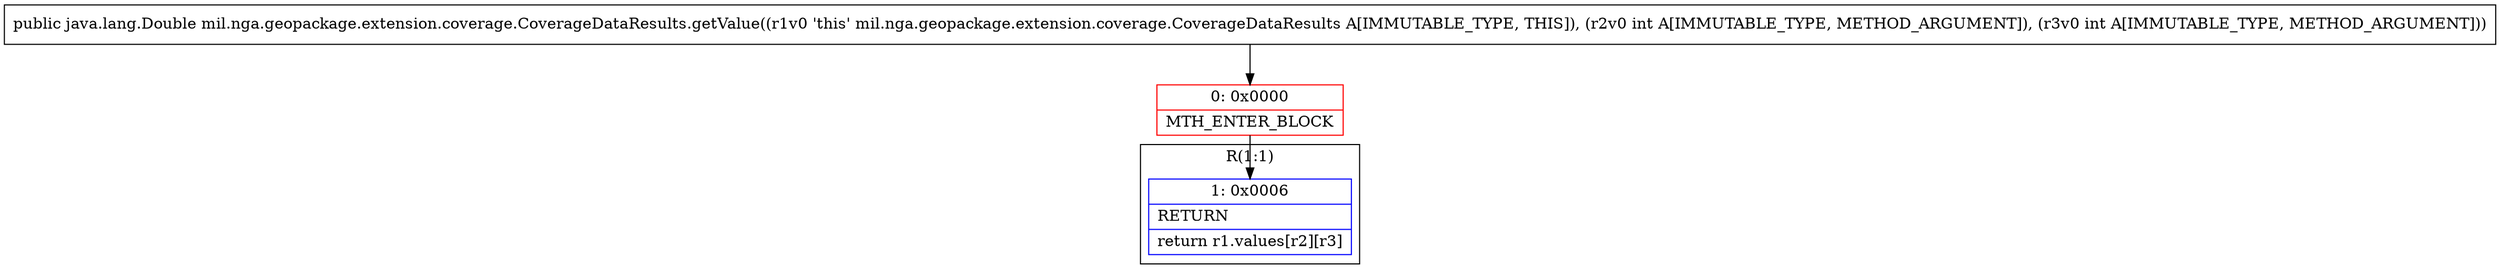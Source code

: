 digraph "CFG formil.nga.geopackage.extension.coverage.CoverageDataResults.getValue(II)Ljava\/lang\/Double;" {
subgraph cluster_Region_295000966 {
label = "R(1:1)";
node [shape=record,color=blue];
Node_1 [shape=record,label="{1\:\ 0x0006|RETURN\l|return r1.values[r2][r3]\l}"];
}
Node_0 [shape=record,color=red,label="{0\:\ 0x0000|MTH_ENTER_BLOCK\l}"];
MethodNode[shape=record,label="{public java.lang.Double mil.nga.geopackage.extension.coverage.CoverageDataResults.getValue((r1v0 'this' mil.nga.geopackage.extension.coverage.CoverageDataResults A[IMMUTABLE_TYPE, THIS]), (r2v0 int A[IMMUTABLE_TYPE, METHOD_ARGUMENT]), (r3v0 int A[IMMUTABLE_TYPE, METHOD_ARGUMENT])) }"];
MethodNode -> Node_0;
Node_0 -> Node_1;
}

